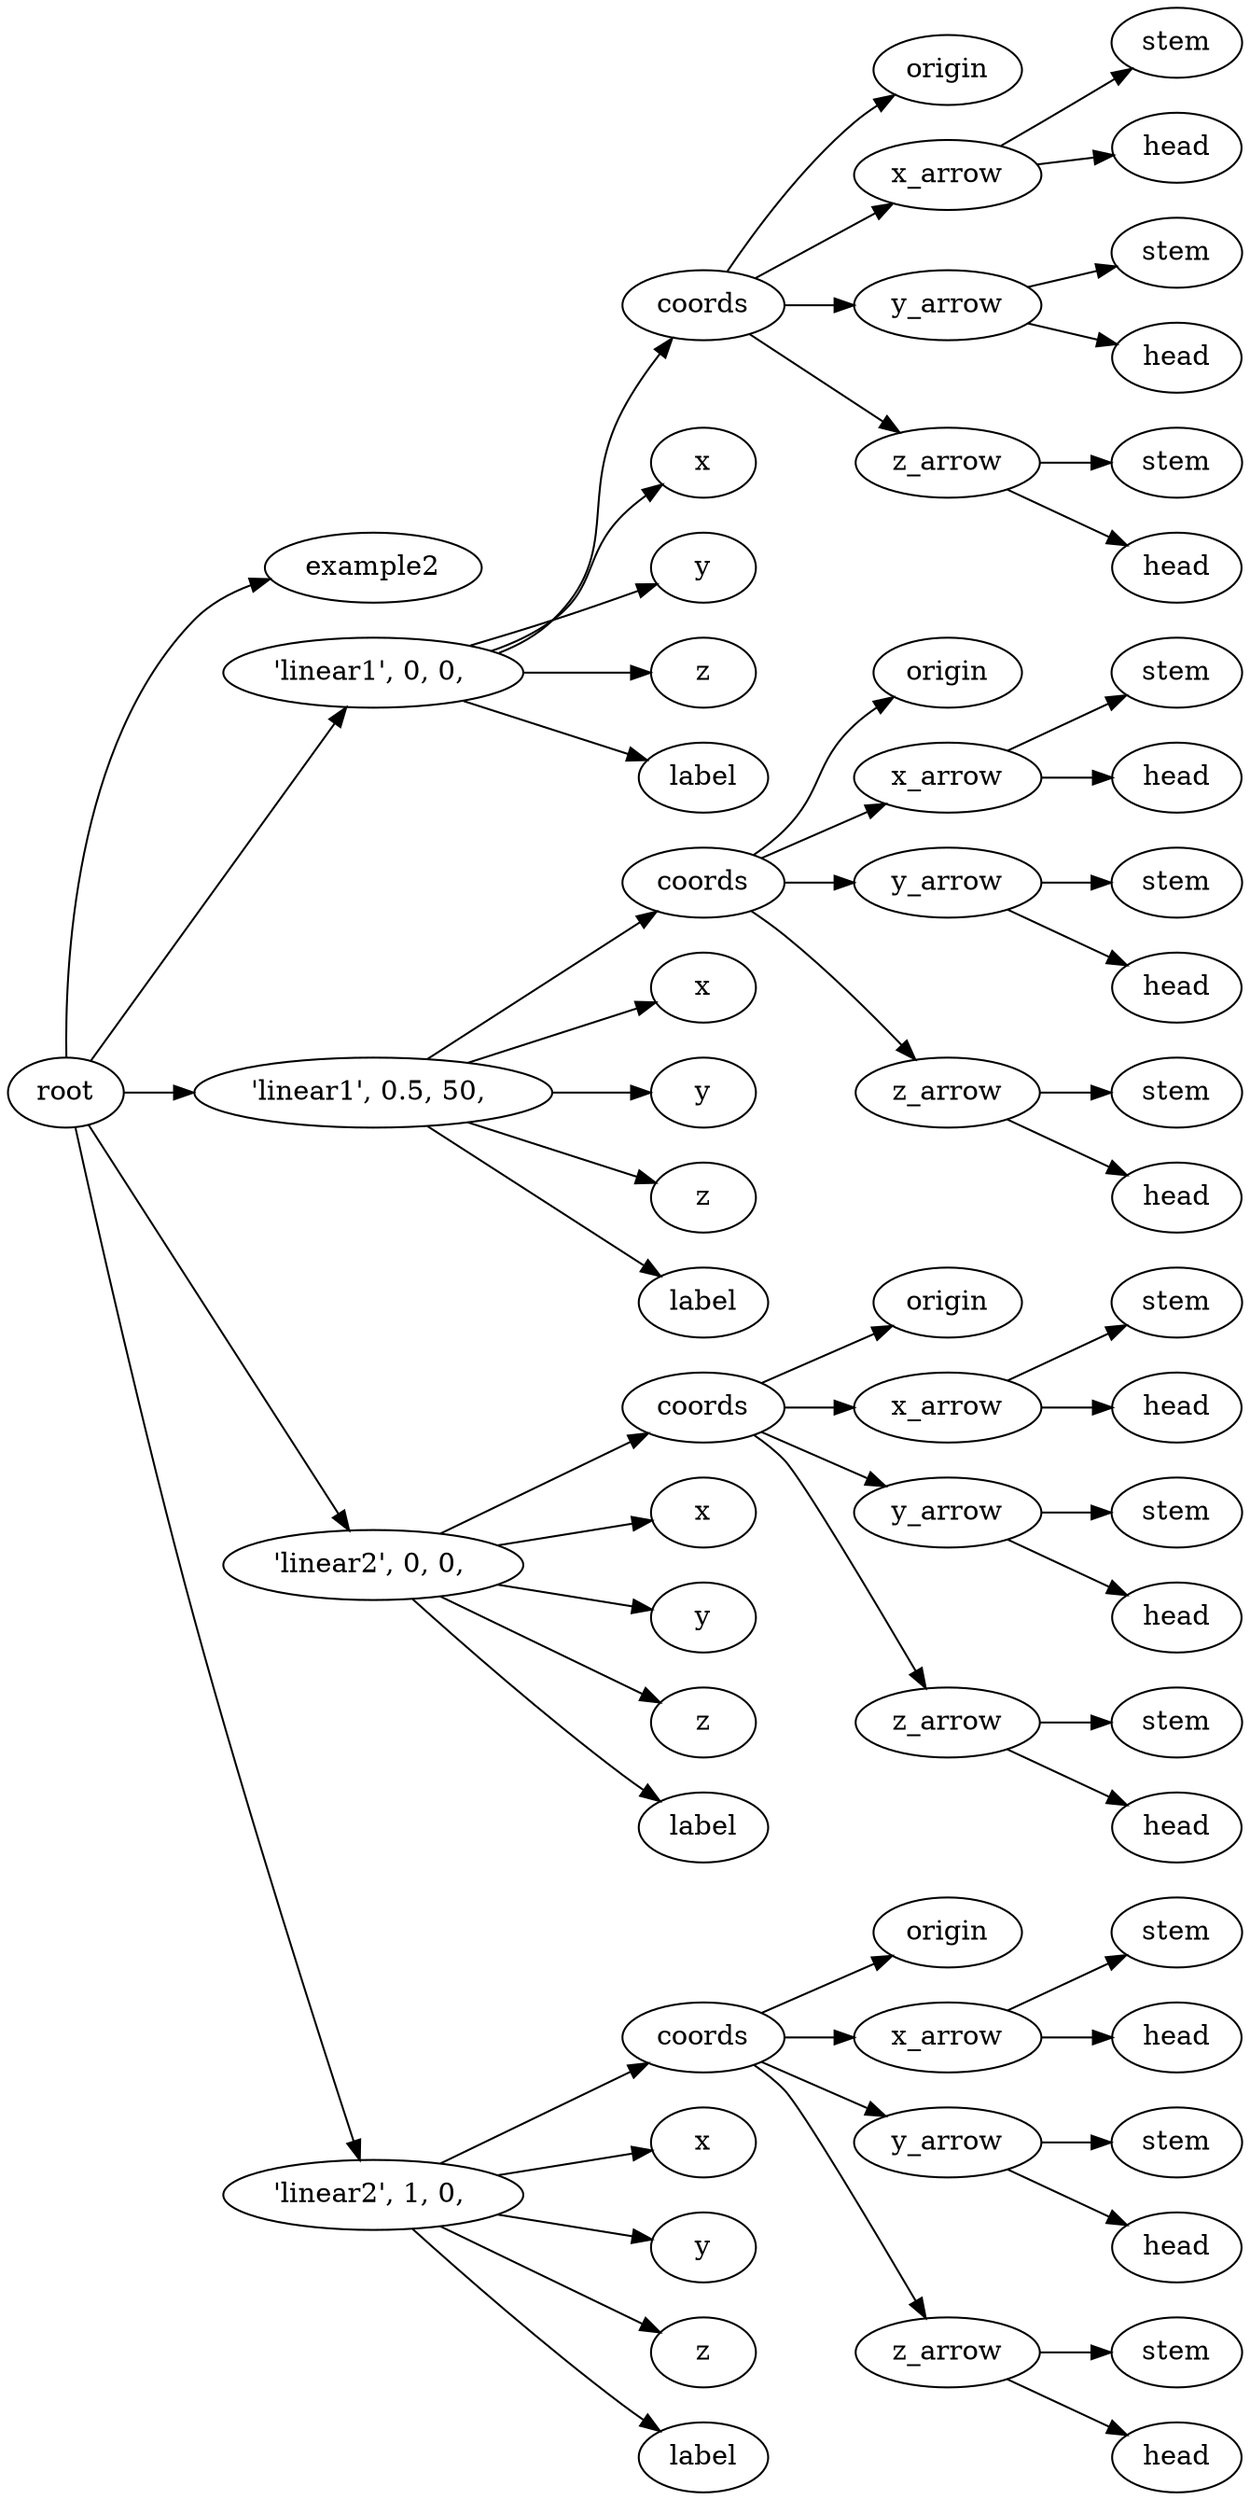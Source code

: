 digraph example2 {
	graph [rankdir=LR]
	root_323 [label=root href="javascript:s=&quot;\(\)\nNone&quot;; console.log(s); alert(s);"]
	example2_324 [label=example2 href="javascript:s=&quot;\(&#x27;example2&#x27;,\)\nLinearExtrude&quot;; console.log(s); alert(s);" tooltip=LinearExtrude]
	325 [label="'linear1',\ 0,\ 0,\ " href="javascript:s=&quot;\(&quot;&#x27;linear1&#x27;,\ 0,\ 0,\ &quot;,\)\nAnnotatedCoordinates&quot;; console.log(s); alert(s);" tooltip=AnnotatedCoordinates]
	coords_326 [label=coords href="javascript:s=&quot;\(&quot;&#x27;linear1&#x27;,\ 0,\ 0,\ &quot;,\ &#x27;coords&#x27;\)\nCoordinates&quot;; console.log(s); alert(s);" tooltip=Coordinates]
	origin_327 [label=origin href="javascript:s=&quot;\(&quot;&#x27;linear1&#x27;,\ 0,\ 0,\ &quot;,\ &#x27;coords&#x27;,\ &#x27;origin&#x27;\)\nCoordinatesCage&quot;; console.log(s); alert(s);" tooltip=CoordinatesCage]
	x_arrow_328 [label=x_arrow href="javascript:s=&quot;\(&quot;&#x27;linear1&#x27;,\ 0,\ 0,\ &quot;,\ &#x27;coords&#x27;,\ &#x27;x_arrow&#x27;\)\nArrow&quot;; console.log(s); alert(s);" tooltip=Arrow]
	stem_329 [label=stem href="javascript:s=&quot;\(&quot;&#x27;linear1&#x27;,\ 0,\ 0,\ &quot;,\ &#x27;coords&#x27;,\ &#x27;x_arrow&#x27;,\ &#x27;stem&#x27;\)\nCone&quot;; console.log(s); alert(s);" tooltip=Cone]
	head_330 [label=head href="javascript:s=&quot;\(&quot;&#x27;linear1&#x27;,\ 0,\ 0,\ &quot;,\ &#x27;coords&#x27;,\ &#x27;x_arrow&#x27;,\ &#x27;head&#x27;\)\nCone&quot;; console.log(s); alert(s);" tooltip=Cone]
	y_arrow_331 [label=y_arrow href="javascript:s=&quot;\(&quot;&#x27;linear1&#x27;,\ 0,\ 0,\ &quot;,\ &#x27;coords&#x27;,\ &#x27;y_arrow&#x27;\)\nArrow&quot;; console.log(s); alert(s);" tooltip=Arrow]
	stem_332 [label=stem href="javascript:s=&quot;\(&quot;&#x27;linear1&#x27;,\ 0,\ 0,\ &quot;,\ &#x27;coords&#x27;,\ &#x27;y_arrow&#x27;,\ &#x27;stem&#x27;\)\nCone&quot;; console.log(s); alert(s);" tooltip=Cone]
	head_333 [label=head href="javascript:s=&quot;\(&quot;&#x27;linear1&#x27;,\ 0,\ 0,\ &quot;,\ &#x27;coords&#x27;,\ &#x27;y_arrow&#x27;,\ &#x27;head&#x27;\)\nCone&quot;; console.log(s); alert(s);" tooltip=Cone]
	z_arrow_334 [label=z_arrow href="javascript:s=&quot;\(&quot;&#x27;linear1&#x27;,\ 0,\ 0,\ &quot;,\ &#x27;coords&#x27;,\ &#x27;z_arrow&#x27;\)\nArrow&quot;; console.log(s); alert(s);" tooltip=Arrow]
	stem_335 [label=stem href="javascript:s=&quot;\(&quot;&#x27;linear1&#x27;,\ 0,\ 0,\ &quot;,\ &#x27;coords&#x27;,\ &#x27;z_arrow&#x27;,\ &#x27;stem&#x27;\)\nCone&quot;; console.log(s); alert(s);" tooltip=Cone]
	head_336 [label=head href="javascript:s=&quot;\(&quot;&#x27;linear1&#x27;,\ 0,\ 0,\ &quot;,\ &#x27;coords&#x27;,\ &#x27;z_arrow&#x27;,\ &#x27;head&#x27;\)\nCone&quot;; console.log(s); alert(s);" tooltip=Cone]
	x_337 [label=x href="javascript:s=&quot;\(&quot;&#x27;linear1&#x27;,\ 0,\ 0,\ &quot;,\ &#x27;x&#x27;\)\nText&quot;; console.log(s); alert(s);" tooltip=Text]
	y_338 [label=y href="javascript:s=&quot;\(&quot;&#x27;linear1&#x27;,\ 0,\ 0,\ &quot;,\ &#x27;y&#x27;\)\nText&quot;; console.log(s); alert(s);" tooltip=Text]
	z_339 [label=z href="javascript:s=&quot;\(&quot;&#x27;linear1&#x27;,\ 0,\ 0,\ &quot;,\ &#x27;z&#x27;\)\nText&quot;; console.log(s); alert(s);" tooltip=Text]
	label_340 [label=label href="javascript:s=&quot;\(&quot;&#x27;linear1&#x27;,\ 0,\ 0,\ &quot;,\ &#x27;label&#x27;\)\nText&quot;; console.log(s); alert(s);" tooltip=Text]
	341 [label="'linear1',\ 0\.5,\ 50,\ " href="javascript:s=&quot;\(&quot;&#x27;linear1&#x27;,\ 0\.5,\ 50,\ &quot;,\)\nAnnotatedCoordinates&quot;; console.log(s); alert(s);" tooltip=AnnotatedCoordinates]
	coords_342 [label=coords href="javascript:s=&quot;\(&quot;&#x27;linear1&#x27;,\ 0\.5,\ 50,\ &quot;,\ &#x27;coords&#x27;\)\nCoordinates&quot;; console.log(s); alert(s);" tooltip=Coordinates]
	origin_343 [label=origin href="javascript:s=&quot;\(&quot;&#x27;linear1&#x27;,\ 0\.5,\ 50,\ &quot;,\ &#x27;coords&#x27;,\ &#x27;origin&#x27;\)\nCoordinatesCage&quot;; console.log(s); alert(s);" tooltip=CoordinatesCage]
	x_arrow_344 [label=x_arrow href="javascript:s=&quot;\(&quot;&#x27;linear1&#x27;,\ 0\.5,\ 50,\ &quot;,\ &#x27;coords&#x27;,\ &#x27;x_arrow&#x27;\)\nArrow&quot;; console.log(s); alert(s);" tooltip=Arrow]
	stem_345 [label=stem href="javascript:s=&quot;\(&quot;&#x27;linear1&#x27;,\ 0\.5,\ 50,\ &quot;,\ &#x27;coords&#x27;,\ &#x27;x_arrow&#x27;,\ &#x27;stem&#x27;\)\nCone&quot;; console.log(s); alert(s);" tooltip=Cone]
	head_346 [label=head href="javascript:s=&quot;\(&quot;&#x27;linear1&#x27;,\ 0\.5,\ 50,\ &quot;,\ &#x27;coords&#x27;,\ &#x27;x_arrow&#x27;,\ &#x27;head&#x27;\)\nCone&quot;; console.log(s); alert(s);" tooltip=Cone]
	y_arrow_347 [label=y_arrow href="javascript:s=&quot;\(&quot;&#x27;linear1&#x27;,\ 0\.5,\ 50,\ &quot;,\ &#x27;coords&#x27;,\ &#x27;y_arrow&#x27;\)\nArrow&quot;; console.log(s); alert(s);" tooltip=Arrow]
	stem_348 [label=stem href="javascript:s=&quot;\(&quot;&#x27;linear1&#x27;,\ 0\.5,\ 50,\ &quot;,\ &#x27;coords&#x27;,\ &#x27;y_arrow&#x27;,\ &#x27;stem&#x27;\)\nCone&quot;; console.log(s); alert(s);" tooltip=Cone]
	head_349 [label=head href="javascript:s=&quot;\(&quot;&#x27;linear1&#x27;,\ 0\.5,\ 50,\ &quot;,\ &#x27;coords&#x27;,\ &#x27;y_arrow&#x27;,\ &#x27;head&#x27;\)\nCone&quot;; console.log(s); alert(s);" tooltip=Cone]
	z_arrow_350 [label=z_arrow href="javascript:s=&quot;\(&quot;&#x27;linear1&#x27;,\ 0\.5,\ 50,\ &quot;,\ &#x27;coords&#x27;,\ &#x27;z_arrow&#x27;\)\nArrow&quot;; console.log(s); alert(s);" tooltip=Arrow]
	stem_351 [label=stem href="javascript:s=&quot;\(&quot;&#x27;linear1&#x27;,\ 0\.5,\ 50,\ &quot;,\ &#x27;coords&#x27;,\ &#x27;z_arrow&#x27;,\ &#x27;stem&#x27;\)\nCone&quot;; console.log(s); alert(s);" tooltip=Cone]
	head_352 [label=head href="javascript:s=&quot;\(&quot;&#x27;linear1&#x27;,\ 0\.5,\ 50,\ &quot;,\ &#x27;coords&#x27;,\ &#x27;z_arrow&#x27;,\ &#x27;head&#x27;\)\nCone&quot;; console.log(s); alert(s);" tooltip=Cone]
	x_353 [label=x href="javascript:s=&quot;\(&quot;&#x27;linear1&#x27;,\ 0\.5,\ 50,\ &quot;,\ &#x27;x&#x27;\)\nText&quot;; console.log(s); alert(s);" tooltip=Text]
	y_354 [label=y href="javascript:s=&quot;\(&quot;&#x27;linear1&#x27;,\ 0\.5,\ 50,\ &quot;,\ &#x27;y&#x27;\)\nText&quot;; console.log(s); alert(s);" tooltip=Text]
	z_355 [label=z href="javascript:s=&quot;\(&quot;&#x27;linear1&#x27;,\ 0\.5,\ 50,\ &quot;,\ &#x27;z&#x27;\)\nText&quot;; console.log(s); alert(s);" tooltip=Text]
	label_356 [label=label href="javascript:s=&quot;\(&quot;&#x27;linear1&#x27;,\ 0\.5,\ 50,\ &quot;,\ &#x27;label&#x27;\)\nText&quot;; console.log(s); alert(s);" tooltip=Text]
	357 [label="'linear2',\ 0,\ 0,\ " href="javascript:s=&quot;\(&quot;&#x27;linear2&#x27;,\ 0,\ 0,\ &quot;,\)\nAnnotatedCoordinates&quot;; console.log(s); alert(s);" tooltip=AnnotatedCoordinates]
	coords_358 [label=coords href="javascript:s=&quot;\(&quot;&#x27;linear2&#x27;,\ 0,\ 0,\ &quot;,\ &#x27;coords&#x27;\)\nCoordinates&quot;; console.log(s); alert(s);" tooltip=Coordinates]
	origin_359 [label=origin href="javascript:s=&quot;\(&quot;&#x27;linear2&#x27;,\ 0,\ 0,\ &quot;,\ &#x27;coords&#x27;,\ &#x27;origin&#x27;\)\nCoordinatesCage&quot;; console.log(s); alert(s);" tooltip=CoordinatesCage]
	x_arrow_360 [label=x_arrow href="javascript:s=&quot;\(&quot;&#x27;linear2&#x27;,\ 0,\ 0,\ &quot;,\ &#x27;coords&#x27;,\ &#x27;x_arrow&#x27;\)\nArrow&quot;; console.log(s); alert(s);" tooltip=Arrow]
	stem_361 [label=stem href="javascript:s=&quot;\(&quot;&#x27;linear2&#x27;,\ 0,\ 0,\ &quot;,\ &#x27;coords&#x27;,\ &#x27;x_arrow&#x27;,\ &#x27;stem&#x27;\)\nCone&quot;; console.log(s); alert(s);" tooltip=Cone]
	head_362 [label=head href="javascript:s=&quot;\(&quot;&#x27;linear2&#x27;,\ 0,\ 0,\ &quot;,\ &#x27;coords&#x27;,\ &#x27;x_arrow&#x27;,\ &#x27;head&#x27;\)\nCone&quot;; console.log(s); alert(s);" tooltip=Cone]
	y_arrow_363 [label=y_arrow href="javascript:s=&quot;\(&quot;&#x27;linear2&#x27;,\ 0,\ 0,\ &quot;,\ &#x27;coords&#x27;,\ &#x27;y_arrow&#x27;\)\nArrow&quot;; console.log(s); alert(s);" tooltip=Arrow]
	stem_364 [label=stem href="javascript:s=&quot;\(&quot;&#x27;linear2&#x27;,\ 0,\ 0,\ &quot;,\ &#x27;coords&#x27;,\ &#x27;y_arrow&#x27;,\ &#x27;stem&#x27;\)\nCone&quot;; console.log(s); alert(s);" tooltip=Cone]
	head_365 [label=head href="javascript:s=&quot;\(&quot;&#x27;linear2&#x27;,\ 0,\ 0,\ &quot;,\ &#x27;coords&#x27;,\ &#x27;y_arrow&#x27;,\ &#x27;head&#x27;\)\nCone&quot;; console.log(s); alert(s);" tooltip=Cone]
	z_arrow_366 [label=z_arrow href="javascript:s=&quot;\(&quot;&#x27;linear2&#x27;,\ 0,\ 0,\ &quot;,\ &#x27;coords&#x27;,\ &#x27;z_arrow&#x27;\)\nArrow&quot;; console.log(s); alert(s);" tooltip=Arrow]
	stem_367 [label=stem href="javascript:s=&quot;\(&quot;&#x27;linear2&#x27;,\ 0,\ 0,\ &quot;,\ &#x27;coords&#x27;,\ &#x27;z_arrow&#x27;,\ &#x27;stem&#x27;\)\nCone&quot;; console.log(s); alert(s);" tooltip=Cone]
	head_368 [label=head href="javascript:s=&quot;\(&quot;&#x27;linear2&#x27;,\ 0,\ 0,\ &quot;,\ &#x27;coords&#x27;,\ &#x27;z_arrow&#x27;,\ &#x27;head&#x27;\)\nCone&quot;; console.log(s); alert(s);" tooltip=Cone]
	x_369 [label=x href="javascript:s=&quot;\(&quot;&#x27;linear2&#x27;,\ 0,\ 0,\ &quot;,\ &#x27;x&#x27;\)\nText&quot;; console.log(s); alert(s);" tooltip=Text]
	y_370 [label=y href="javascript:s=&quot;\(&quot;&#x27;linear2&#x27;,\ 0,\ 0,\ &quot;,\ &#x27;y&#x27;\)\nText&quot;; console.log(s); alert(s);" tooltip=Text]
	z_371 [label=z href="javascript:s=&quot;\(&quot;&#x27;linear2&#x27;,\ 0,\ 0,\ &quot;,\ &#x27;z&#x27;\)\nText&quot;; console.log(s); alert(s);" tooltip=Text]
	label_372 [label=label href="javascript:s=&quot;\(&quot;&#x27;linear2&#x27;,\ 0,\ 0,\ &quot;,\ &#x27;label&#x27;\)\nText&quot;; console.log(s); alert(s);" tooltip=Text]
	373 [label="'linear2',\ 1,\ 0,\ " href="javascript:s=&quot;\(&quot;&#x27;linear2&#x27;,\ 1,\ 0,\ &quot;,\)\nAnnotatedCoordinates&quot;; console.log(s); alert(s);" tooltip=AnnotatedCoordinates]
	coords_374 [label=coords href="javascript:s=&quot;\(&quot;&#x27;linear2&#x27;,\ 1,\ 0,\ &quot;,\ &#x27;coords&#x27;\)\nCoordinates&quot;; console.log(s); alert(s);" tooltip=Coordinates]
	origin_375 [label=origin href="javascript:s=&quot;\(&quot;&#x27;linear2&#x27;,\ 1,\ 0,\ &quot;,\ &#x27;coords&#x27;,\ &#x27;origin&#x27;\)\nCoordinatesCage&quot;; console.log(s); alert(s);" tooltip=CoordinatesCage]
	x_arrow_376 [label=x_arrow href="javascript:s=&quot;\(&quot;&#x27;linear2&#x27;,\ 1,\ 0,\ &quot;,\ &#x27;coords&#x27;,\ &#x27;x_arrow&#x27;\)\nArrow&quot;; console.log(s); alert(s);" tooltip=Arrow]
	stem_377 [label=stem href="javascript:s=&quot;\(&quot;&#x27;linear2&#x27;,\ 1,\ 0,\ &quot;,\ &#x27;coords&#x27;,\ &#x27;x_arrow&#x27;,\ &#x27;stem&#x27;\)\nCone&quot;; console.log(s); alert(s);" tooltip=Cone]
	head_378 [label=head href="javascript:s=&quot;\(&quot;&#x27;linear2&#x27;,\ 1,\ 0,\ &quot;,\ &#x27;coords&#x27;,\ &#x27;x_arrow&#x27;,\ &#x27;head&#x27;\)\nCone&quot;; console.log(s); alert(s);" tooltip=Cone]
	y_arrow_379 [label=y_arrow href="javascript:s=&quot;\(&quot;&#x27;linear2&#x27;,\ 1,\ 0,\ &quot;,\ &#x27;coords&#x27;,\ &#x27;y_arrow&#x27;\)\nArrow&quot;; console.log(s); alert(s);" tooltip=Arrow]
	stem_380 [label=stem href="javascript:s=&quot;\(&quot;&#x27;linear2&#x27;,\ 1,\ 0,\ &quot;,\ &#x27;coords&#x27;,\ &#x27;y_arrow&#x27;,\ &#x27;stem&#x27;\)\nCone&quot;; console.log(s); alert(s);" tooltip=Cone]
	head_381 [label=head href="javascript:s=&quot;\(&quot;&#x27;linear2&#x27;,\ 1,\ 0,\ &quot;,\ &#x27;coords&#x27;,\ &#x27;y_arrow&#x27;,\ &#x27;head&#x27;\)\nCone&quot;; console.log(s); alert(s);" tooltip=Cone]
	z_arrow_382 [label=z_arrow href="javascript:s=&quot;\(&quot;&#x27;linear2&#x27;,\ 1,\ 0,\ &quot;,\ &#x27;coords&#x27;,\ &#x27;z_arrow&#x27;\)\nArrow&quot;; console.log(s); alert(s);" tooltip=Arrow]
	stem_383 [label=stem href="javascript:s=&quot;\(&quot;&#x27;linear2&#x27;,\ 1,\ 0,\ &quot;,\ &#x27;coords&#x27;,\ &#x27;z_arrow&#x27;,\ &#x27;stem&#x27;\)\nCone&quot;; console.log(s); alert(s);" tooltip=Cone]
	head_384 [label=head href="javascript:s=&quot;\(&quot;&#x27;linear2&#x27;,\ 1,\ 0,\ &quot;,\ &#x27;coords&#x27;,\ &#x27;z_arrow&#x27;,\ &#x27;head&#x27;\)\nCone&quot;; console.log(s); alert(s);" tooltip=Cone]
	x_385 [label=x href="javascript:s=&quot;\(&quot;&#x27;linear2&#x27;,\ 1,\ 0,\ &quot;,\ &#x27;x&#x27;\)\nText&quot;; console.log(s); alert(s);" tooltip=Text]
	y_386 [label=y href="javascript:s=&quot;\(&quot;&#x27;linear2&#x27;,\ 1,\ 0,\ &quot;,\ &#x27;y&#x27;\)\nText&quot;; console.log(s); alert(s);" tooltip=Text]
	z_387 [label=z href="javascript:s=&quot;\(&quot;&#x27;linear2&#x27;,\ 1,\ 0,\ &quot;,\ &#x27;z&#x27;\)\nText&quot;; console.log(s); alert(s);" tooltip=Text]
	label_388 [label=label href="javascript:s=&quot;\(&quot;&#x27;linear2&#x27;,\ 1,\ 0,\ &quot;,\ &#x27;label&#x27;\)\nText&quot;; console.log(s); alert(s);" tooltip=Text]
	root_323 -> example2_324
	root_323 -> 325
	325 -> coords_326
	coords_326 -> origin_327
	coords_326 -> x_arrow_328
	x_arrow_328 -> stem_329
	x_arrow_328 -> head_330
	coords_326 -> y_arrow_331
	y_arrow_331 -> stem_332
	y_arrow_331 -> head_333
	coords_326 -> z_arrow_334
	z_arrow_334 -> stem_335
	z_arrow_334 -> head_336
	325 -> x_337
	325 -> y_338
	325 -> z_339
	325 -> label_340
	root_323 -> 341
	341 -> coords_342
	coords_342 -> origin_343
	coords_342 -> x_arrow_344
	x_arrow_344 -> stem_345
	x_arrow_344 -> head_346
	coords_342 -> y_arrow_347
	y_arrow_347 -> stem_348
	y_arrow_347 -> head_349
	coords_342 -> z_arrow_350
	z_arrow_350 -> stem_351
	z_arrow_350 -> head_352
	341 -> x_353
	341 -> y_354
	341 -> z_355
	341 -> label_356
	root_323 -> 357
	357 -> coords_358
	coords_358 -> origin_359
	coords_358 -> x_arrow_360
	x_arrow_360 -> stem_361
	x_arrow_360 -> head_362
	coords_358 -> y_arrow_363
	y_arrow_363 -> stem_364
	y_arrow_363 -> head_365
	coords_358 -> z_arrow_366
	z_arrow_366 -> stem_367
	z_arrow_366 -> head_368
	357 -> x_369
	357 -> y_370
	357 -> z_371
	357 -> label_372
	root_323 -> 373
	373 -> coords_374
	coords_374 -> origin_375
	coords_374 -> x_arrow_376
	x_arrow_376 -> stem_377
	x_arrow_376 -> head_378
	coords_374 -> y_arrow_379
	y_arrow_379 -> stem_380
	y_arrow_379 -> head_381
	coords_374 -> z_arrow_382
	z_arrow_382 -> stem_383
	z_arrow_382 -> head_384
	373 -> x_385
	373 -> y_386
	373 -> z_387
	373 -> label_388
}
